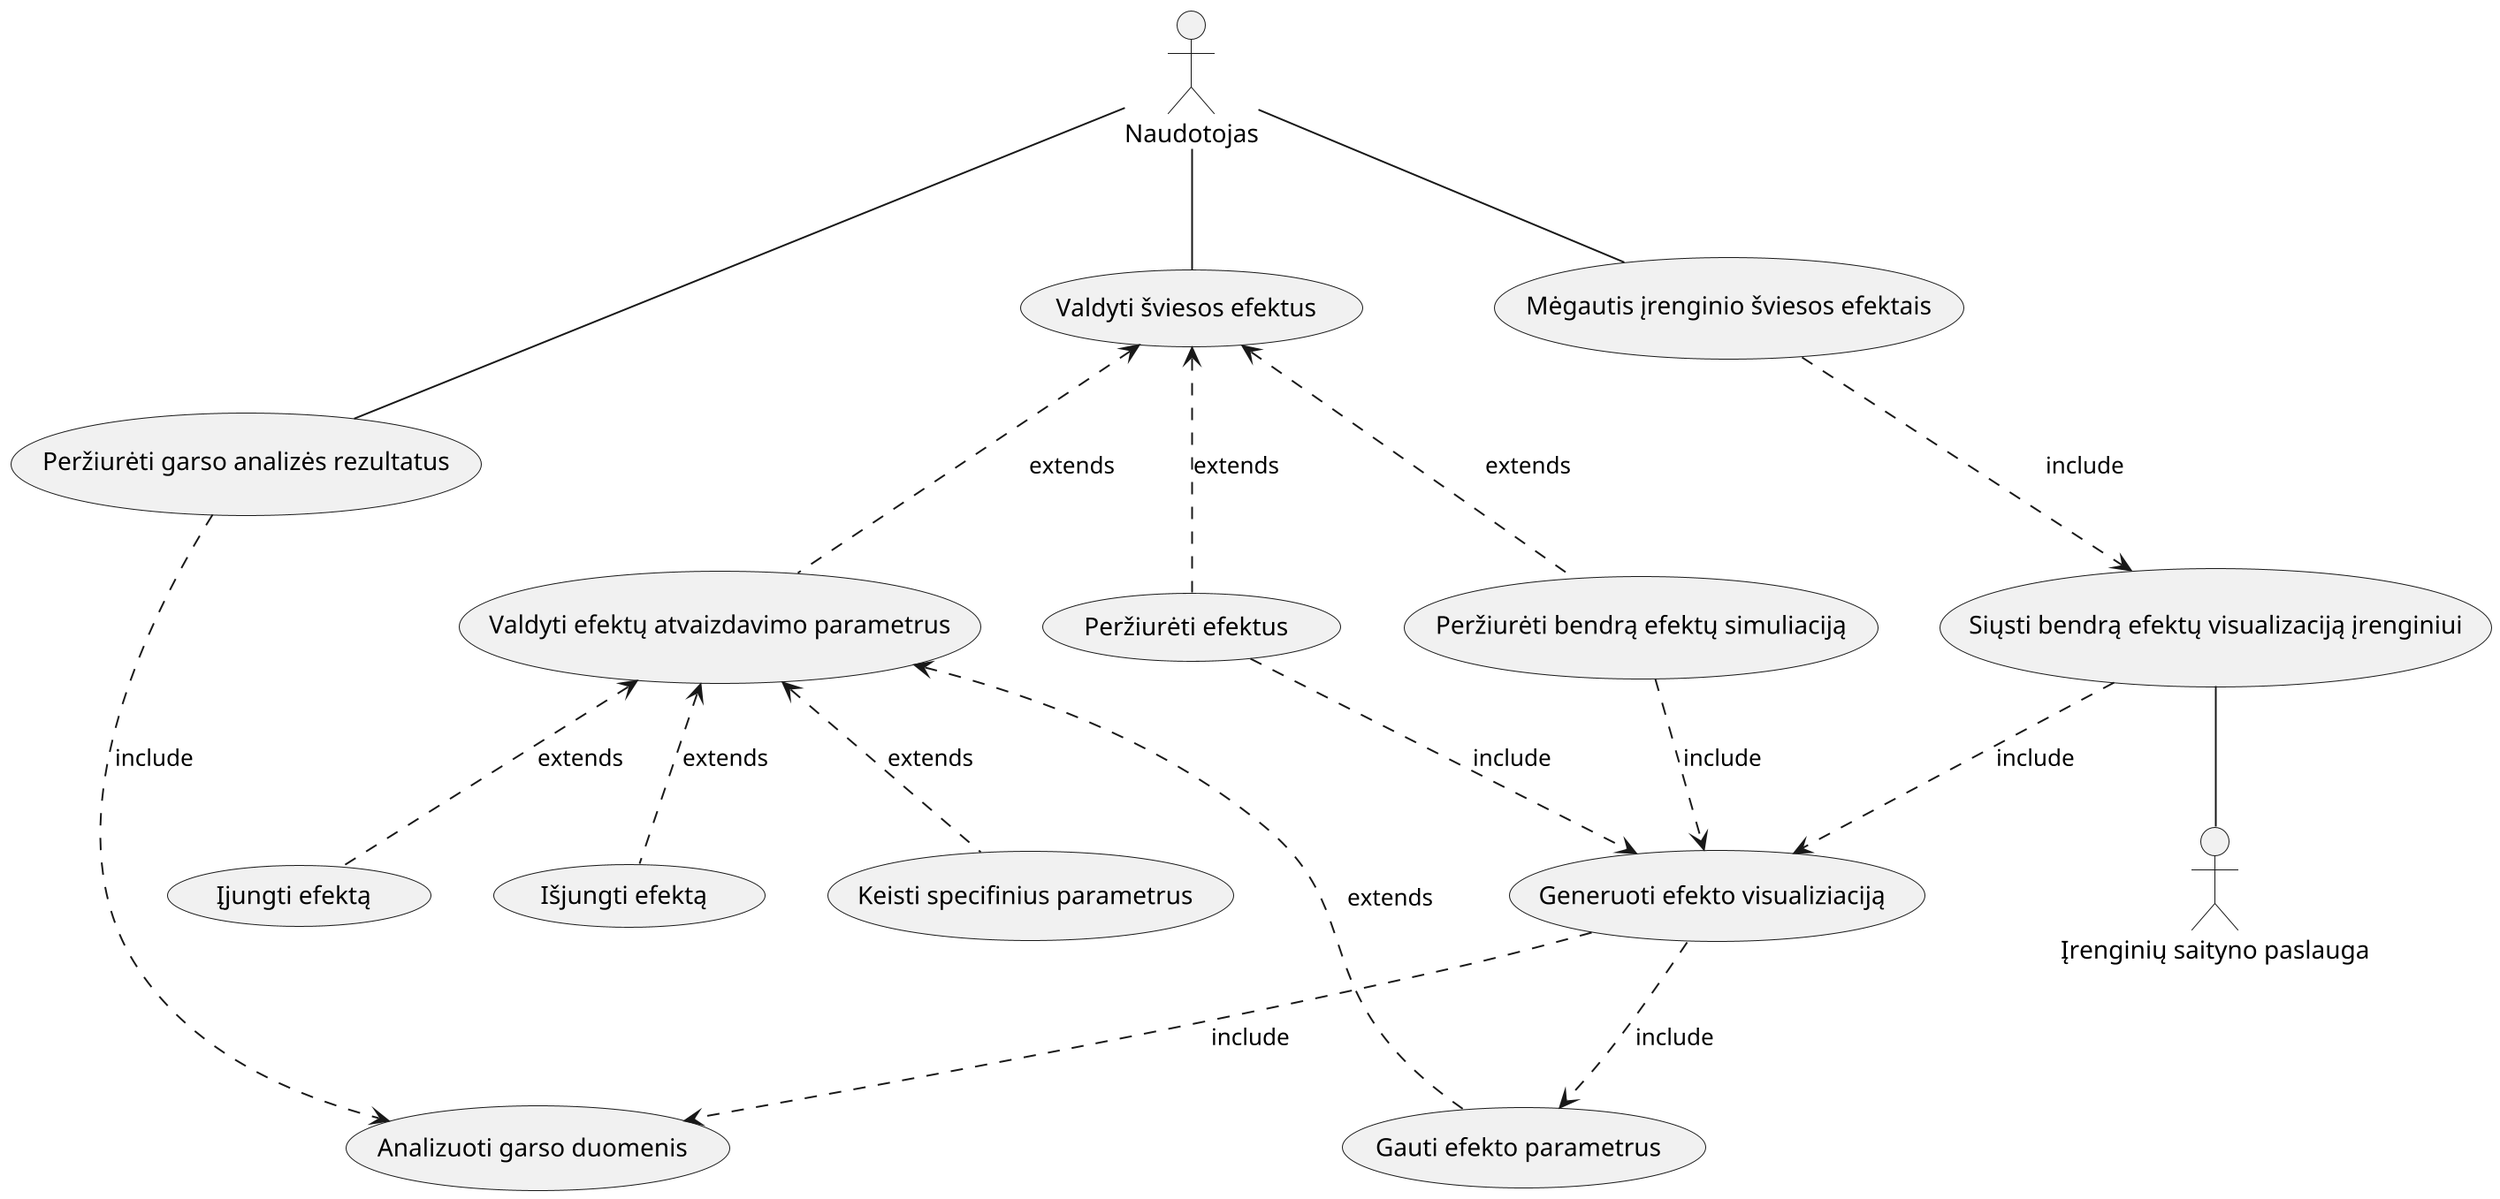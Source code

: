 @startuml Panaudojimo Atvėjai
scale 2

actor :Naudotojas: as client
actor :Įrenginių saityno paslauga: as box_client

(Peržiurėti garso analizės rezultatus) as (system_audio)
(Valdyti šviesos efektus) as (control_effects)
(Mėgautis įrenginio šviesos efektais) as (effect_enjoy)

' EFFECTS
client -- control_effects

(Valdyti efektų atvaizdavimo parametrus) as (effects_params_edit)
(Peržiurėti efektus) as (effects_view_avialable)
(Peržiurėti bendrą efektų simuliaciją) as (effect_mix_stage)

control_effects <.down. (effects_params_edit) : extends
control_effects <.down. effects_view_avialable : extends
control_effects <.down. effect_mix_stage : extends

(Generuoti efekto visualiziaciją) as (effect_generate)
(Įjungti efektą) as (effects_auto_generation_on)
(Išjungti efektą) as (effects_auto_generation_off)
(Keisti specifinius parametrus) as (effects_auto_generation_custom_params)
(Gauti efekto parametrus) as (effects_get_custom_params)
(Analizuoti garso duomenis) as (effects_analyze_audio)

client -- system_audio
system_audio .> effects_analyze_audio : include

effects_params_edit <.down. (effects_auto_generation_on) : extends
effects_params_edit <.down. (effects_auto_generation_off) : extends
effects_params_edit <.down. (effects_auto_generation_custom_params) : extends
effects_params_edit <.down. (effects_get_custom_params) : extends

effect_mix_stage .down.> effect_generate : include
effects_view_avialable .down.> effect_generate : include
effect_generate .down.> effects_analyze_audio : include
effect_generate .down.> effects_get_custom_params : include

' PRODUCT
client -- effect_enjoy

(Siųsti bendrą efektų visualizaciją įrenginiui) as (effect_send_mix)
effect_send_mix -- box_client

effect_enjoy .down.> effect_send_mix : include
effect_send_mix .down.> effect_generate : include

@enduml